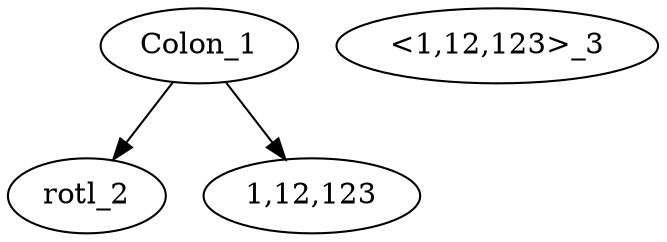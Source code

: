 digraph G {
Colon_1 [label="Colon_1"];
Colon_1 -> rotl_2;
rotl_2 [label="rotl_2"];
Colon_1 -> <1,12,123>_3;
<1,12,123>_3 [label="<1,12,123>_3"];
}